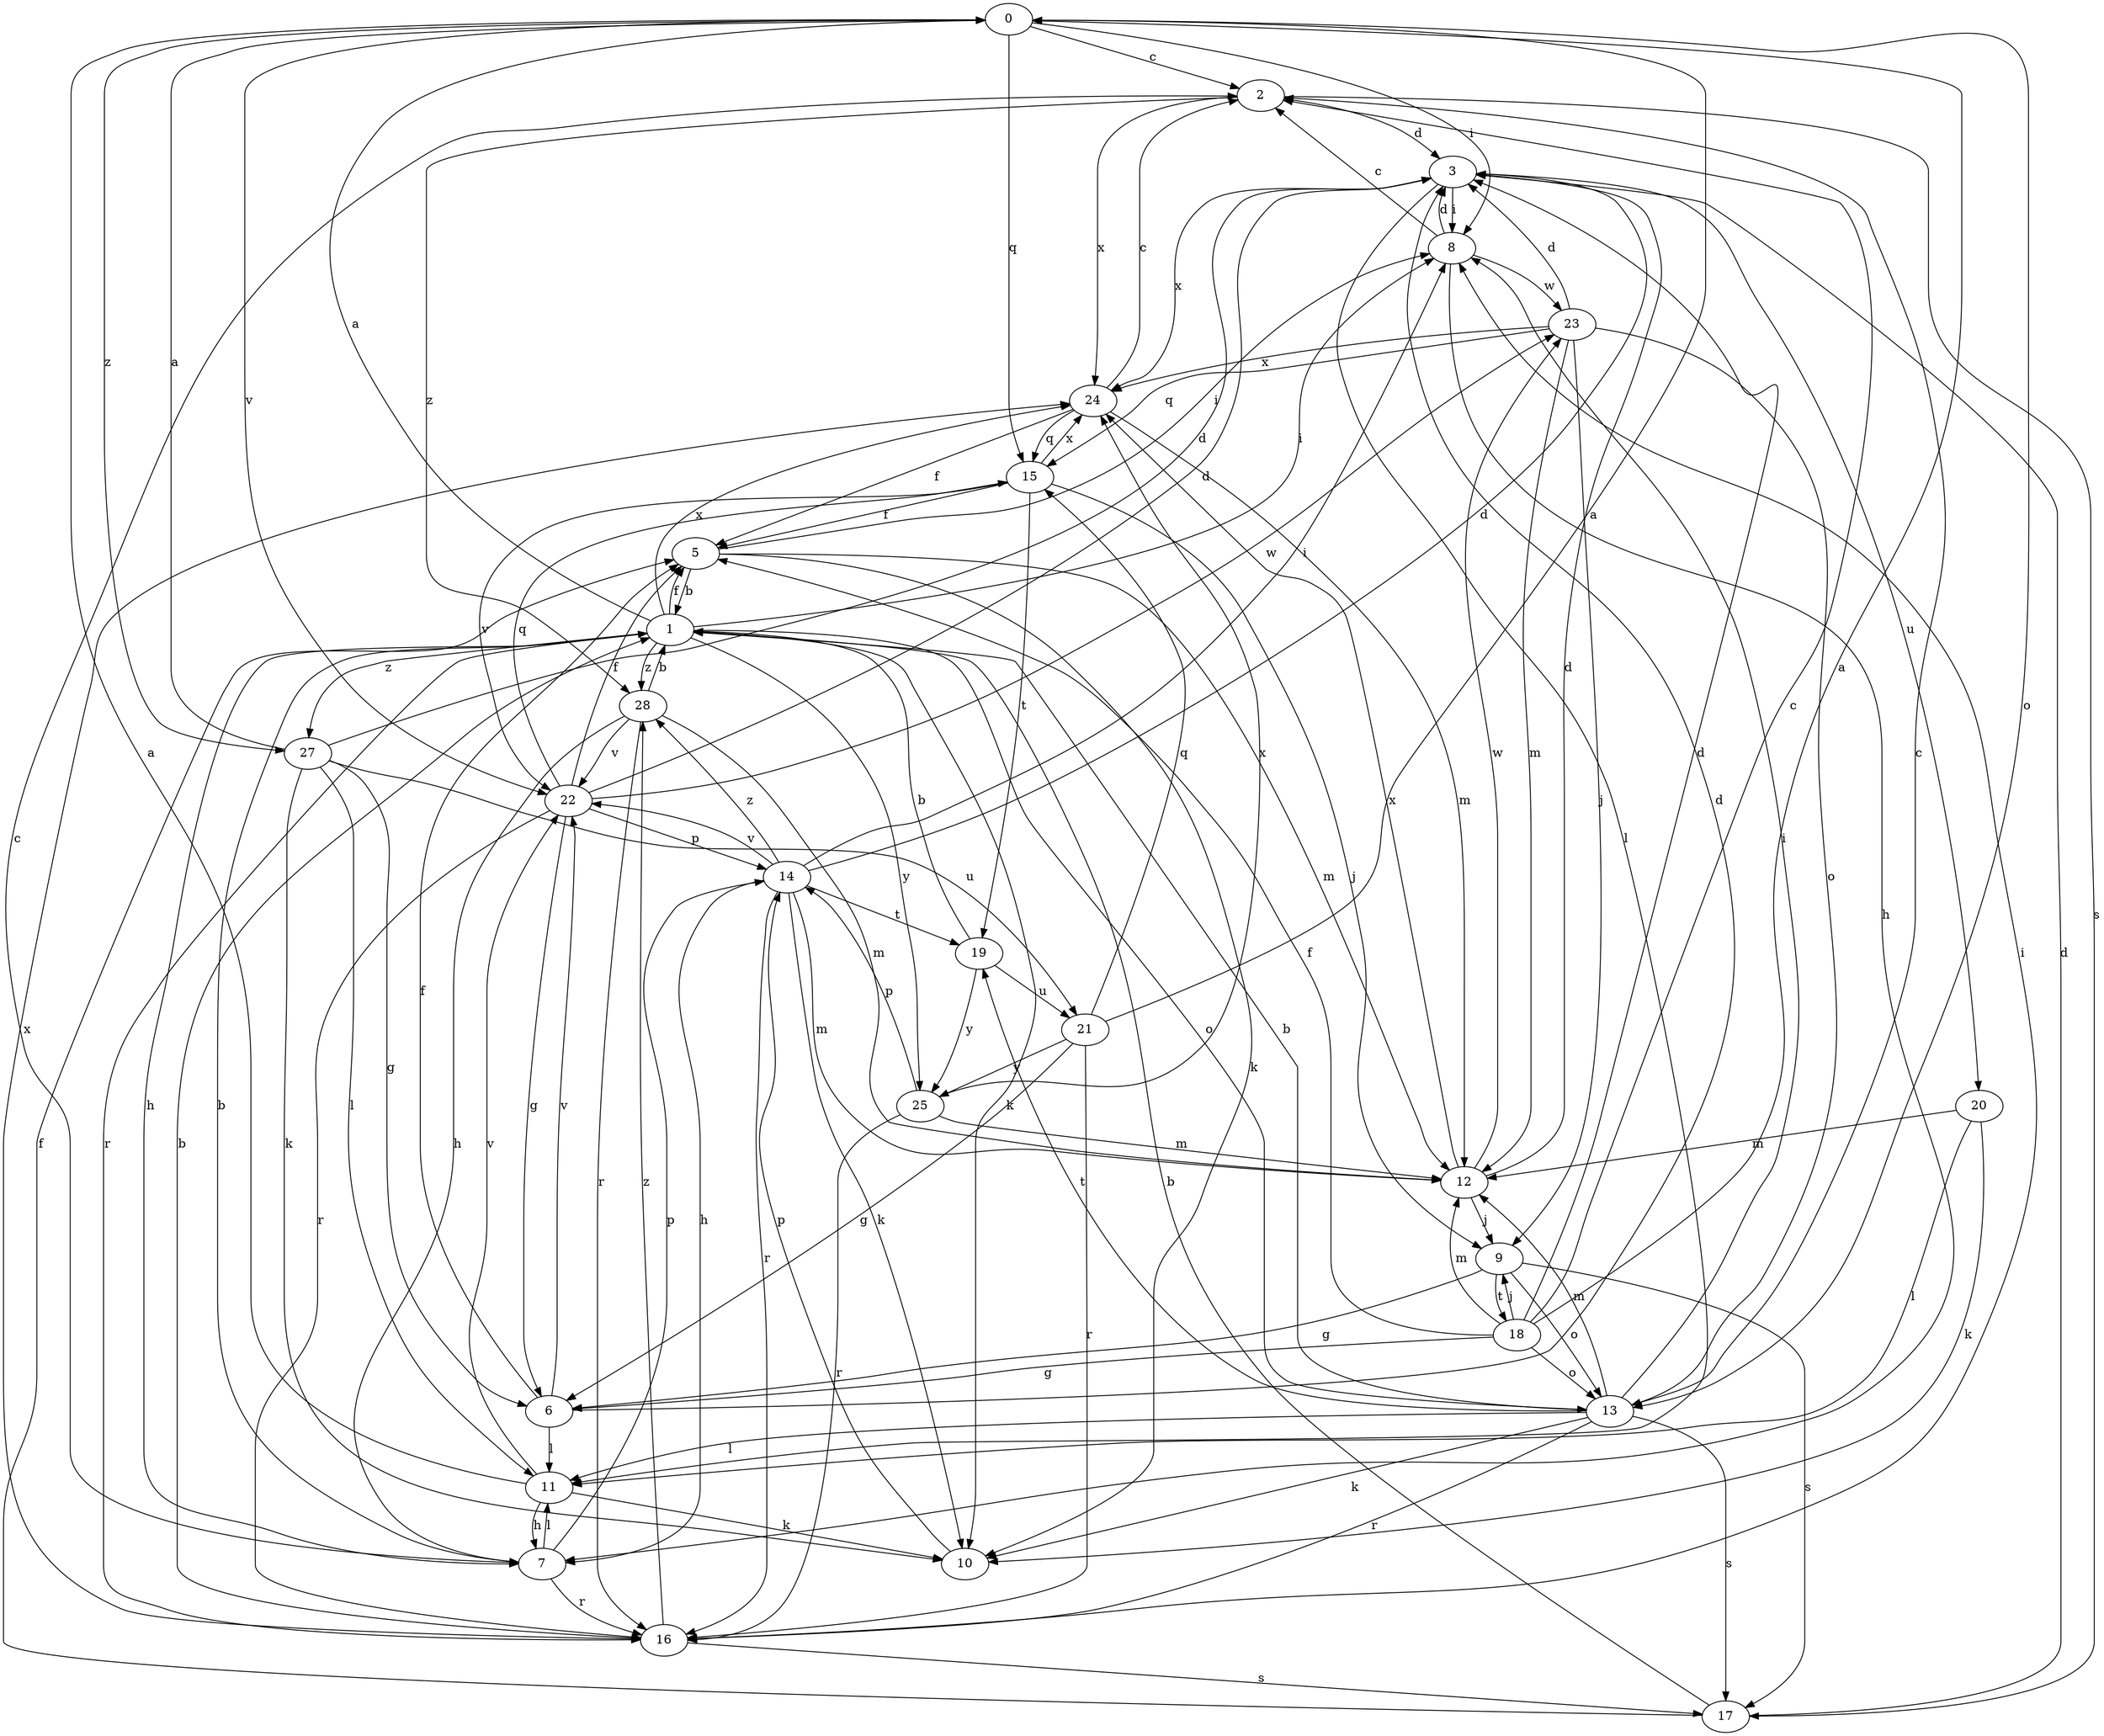 strict digraph  {
0;
1;
2;
3;
5;
6;
7;
8;
9;
10;
11;
12;
13;
14;
15;
16;
17;
18;
19;
20;
21;
22;
23;
24;
25;
27;
28;
0 -> 2  [label=c];
0 -> 8  [label=i];
0 -> 13  [label=o];
0 -> 15  [label=q];
0 -> 22  [label=v];
0 -> 27  [label=z];
1 -> 0  [label=a];
1 -> 5  [label=f];
1 -> 7  [label=h];
1 -> 8  [label=i];
1 -> 10  [label=k];
1 -> 13  [label=o];
1 -> 16  [label=r];
1 -> 24  [label=x];
1 -> 25  [label=y];
1 -> 27  [label=z];
1 -> 28  [label=z];
2 -> 3  [label=d];
2 -> 17  [label=s];
2 -> 24  [label=x];
2 -> 28  [label=z];
3 -> 8  [label=i];
3 -> 11  [label=l];
3 -> 20  [label=u];
3 -> 24  [label=x];
5 -> 1  [label=b];
5 -> 8  [label=i];
5 -> 10  [label=k];
5 -> 12  [label=m];
6 -> 3  [label=d];
6 -> 5  [label=f];
6 -> 11  [label=l];
6 -> 22  [label=v];
7 -> 1  [label=b];
7 -> 2  [label=c];
7 -> 11  [label=l];
7 -> 14  [label=p];
7 -> 16  [label=r];
8 -> 2  [label=c];
8 -> 3  [label=d];
8 -> 7  [label=h];
8 -> 23  [label=w];
9 -> 6  [label=g];
9 -> 13  [label=o];
9 -> 17  [label=s];
9 -> 18  [label=t];
10 -> 14  [label=p];
11 -> 0  [label=a];
11 -> 7  [label=h];
11 -> 10  [label=k];
11 -> 22  [label=v];
12 -> 3  [label=d];
12 -> 9  [label=j];
12 -> 23  [label=w];
12 -> 24  [label=x];
13 -> 1  [label=b];
13 -> 2  [label=c];
13 -> 8  [label=i];
13 -> 10  [label=k];
13 -> 11  [label=l];
13 -> 12  [label=m];
13 -> 16  [label=r];
13 -> 17  [label=s];
13 -> 19  [label=t];
14 -> 3  [label=d];
14 -> 7  [label=h];
14 -> 8  [label=i];
14 -> 10  [label=k];
14 -> 12  [label=m];
14 -> 16  [label=r];
14 -> 19  [label=t];
14 -> 22  [label=v];
14 -> 28  [label=z];
15 -> 5  [label=f];
15 -> 9  [label=j];
15 -> 19  [label=t];
15 -> 22  [label=v];
15 -> 24  [label=x];
16 -> 1  [label=b];
16 -> 8  [label=i];
16 -> 17  [label=s];
16 -> 24  [label=x];
16 -> 28  [label=z];
17 -> 1  [label=b];
17 -> 3  [label=d];
17 -> 5  [label=f];
18 -> 0  [label=a];
18 -> 2  [label=c];
18 -> 3  [label=d];
18 -> 5  [label=f];
18 -> 6  [label=g];
18 -> 9  [label=j];
18 -> 12  [label=m];
18 -> 13  [label=o];
19 -> 1  [label=b];
19 -> 21  [label=u];
19 -> 25  [label=y];
20 -> 10  [label=k];
20 -> 11  [label=l];
20 -> 12  [label=m];
21 -> 0  [label=a];
21 -> 6  [label=g];
21 -> 15  [label=q];
21 -> 16  [label=r];
21 -> 25  [label=y];
22 -> 3  [label=d];
22 -> 5  [label=f];
22 -> 6  [label=g];
22 -> 14  [label=p];
22 -> 15  [label=q];
22 -> 16  [label=r];
22 -> 23  [label=w];
23 -> 3  [label=d];
23 -> 9  [label=j];
23 -> 12  [label=m];
23 -> 13  [label=o];
23 -> 15  [label=q];
23 -> 24  [label=x];
24 -> 2  [label=c];
24 -> 5  [label=f];
24 -> 12  [label=m];
24 -> 15  [label=q];
25 -> 12  [label=m];
25 -> 14  [label=p];
25 -> 16  [label=r];
25 -> 24  [label=x];
27 -> 0  [label=a];
27 -> 3  [label=d];
27 -> 6  [label=g];
27 -> 10  [label=k];
27 -> 11  [label=l];
27 -> 21  [label=u];
28 -> 1  [label=b];
28 -> 7  [label=h];
28 -> 12  [label=m];
28 -> 16  [label=r];
28 -> 22  [label=v];
}
